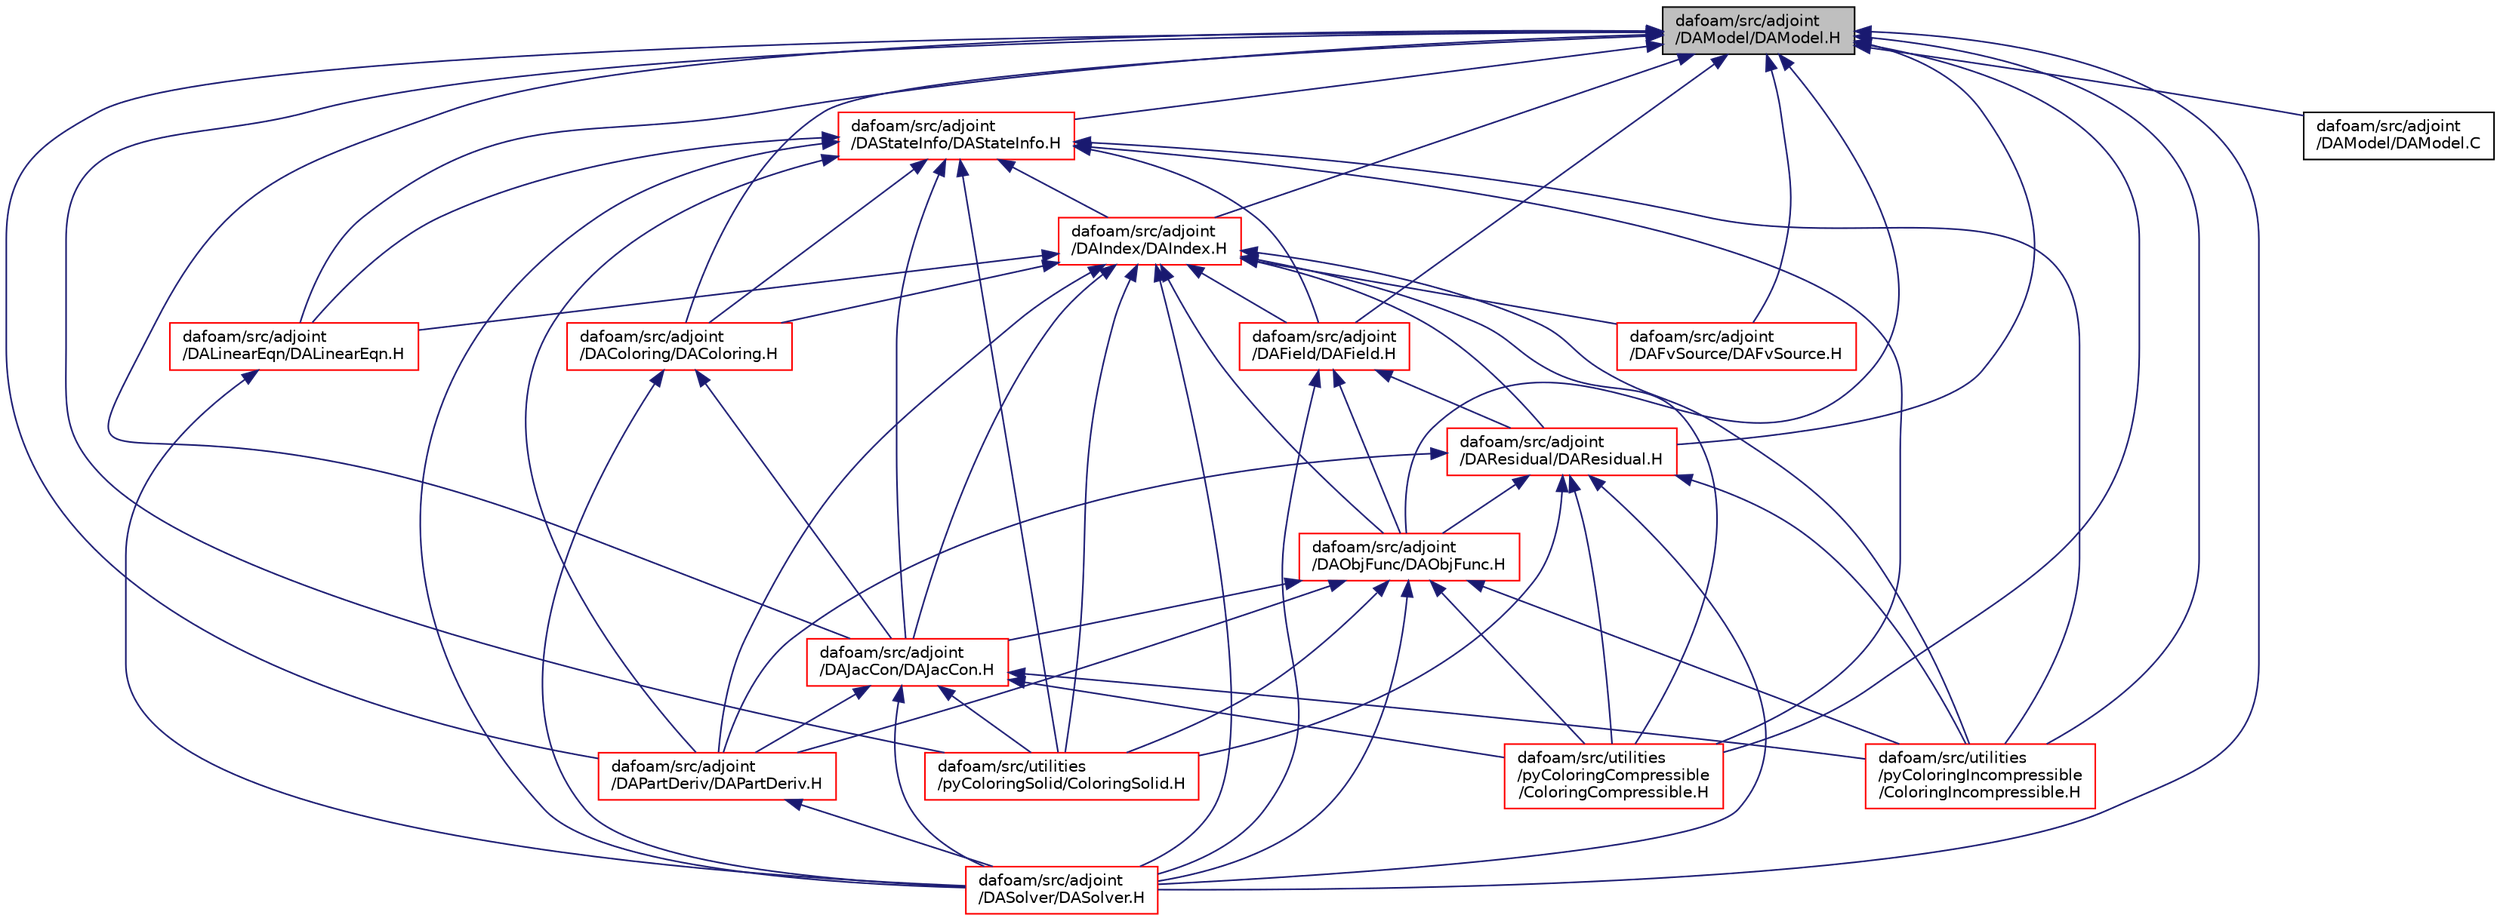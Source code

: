 digraph "dafoam/src/adjoint/DAModel/DAModel.H"
{
  bgcolor="transparent";
  edge [fontname="Helvetica",fontsize="10",labelfontname="Helvetica",labelfontsize="10"];
  node [fontname="Helvetica",fontsize="10",shape=record];
  Node21 [label="dafoam/src/adjoint\l/DAModel/DAModel.H",height=0.2,width=0.4,color="black", fillcolor="grey75", style="filled", fontcolor="black"];
  Node21 -> Node22 [dir="back",color="midnightblue",fontsize="10",style="solid",fontname="Helvetica"];
  Node22 [label="dafoam/src/adjoint\l/DAColoring/DAColoring.H",height=0.2,width=0.4,color="red",URL="$DAColoring_8H.html"];
  Node22 -> Node24 [dir="back",color="midnightblue",fontsize="10",style="solid",fontname="Helvetica"];
  Node24 [label="dafoam/src/adjoint\l/DAJacCon/DAJacCon.H",height=0.2,width=0.4,color="red",URL="$DAJacCon_8H.html"];
  Node24 -> Node32 [dir="back",color="midnightblue",fontsize="10",style="solid",fontname="Helvetica"];
  Node32 [label="dafoam/src/adjoint\l/DAPartDeriv/DAPartDeriv.H",height=0.2,width=0.4,color="red",URL="$DAPartDeriv_8H.html"];
  Node32 -> Node50 [dir="back",color="midnightblue",fontsize="10",style="solid",fontname="Helvetica"];
  Node50 [label="dafoam/src/adjoint\l/DASolver/DASolver.H",height=0.2,width=0.4,color="red",URL="$DASolver_8H.html"];
  Node24 -> Node50 [dir="back",color="midnightblue",fontsize="10",style="solid",fontname="Helvetica"];
  Node24 -> Node66 [dir="back",color="midnightblue",fontsize="10",style="solid",fontname="Helvetica"];
  Node66 [label="dafoam/src/utilities\l/pyColoringCompressible\l/ColoringCompressible.H",height=0.2,width=0.4,color="red",URL="$ColoringCompressible_8H.html"];
  Node24 -> Node68 [dir="back",color="midnightblue",fontsize="10",style="solid",fontname="Helvetica"];
  Node68 [label="dafoam/src/utilities\l/pyColoringIncompressible\l/ColoringIncompressible.H",height=0.2,width=0.4,color="red",URL="$ColoringIncompressible_8H.html"];
  Node24 -> Node70 [dir="back",color="midnightblue",fontsize="10",style="solid",fontname="Helvetica"];
  Node70 [label="dafoam/src/utilities\l/pyColoringSolid/ColoringSolid.H",height=0.2,width=0.4,color="red",URL="$ColoringSolid_8H.html"];
  Node22 -> Node50 [dir="back",color="midnightblue",fontsize="10",style="solid",fontname="Helvetica"];
  Node21 -> Node72 [dir="back",color="midnightblue",fontsize="10",style="solid",fontname="Helvetica"];
  Node72 [label="dafoam/src/adjoint\l/DAField/DAField.H",height=0.2,width=0.4,color="red",URL="$DAField_8H.html"];
  Node72 -> Node74 [dir="back",color="midnightblue",fontsize="10",style="solid",fontname="Helvetica"];
  Node74 [label="dafoam/src/adjoint\l/DAObjFunc/DAObjFunc.H",height=0.2,width=0.4,color="red",URL="$DAObjFunc_8H.html"];
  Node74 -> Node24 [dir="back",color="midnightblue",fontsize="10",style="solid",fontname="Helvetica"];
  Node74 -> Node32 [dir="back",color="midnightblue",fontsize="10",style="solid",fontname="Helvetica"];
  Node74 -> Node50 [dir="back",color="midnightblue",fontsize="10",style="solid",fontname="Helvetica"];
  Node74 -> Node66 [dir="back",color="midnightblue",fontsize="10",style="solid",fontname="Helvetica"];
  Node74 -> Node68 [dir="back",color="midnightblue",fontsize="10",style="solid",fontname="Helvetica"];
  Node74 -> Node70 [dir="back",color="midnightblue",fontsize="10",style="solid",fontname="Helvetica"];
  Node72 -> Node86 [dir="back",color="midnightblue",fontsize="10",style="solid",fontname="Helvetica"];
  Node86 [label="dafoam/src/adjoint\l/DAResidual/DAResidual.H",height=0.2,width=0.4,color="red",URL="$DAResidual_8H.html"];
  Node86 -> Node74 [dir="back",color="midnightblue",fontsize="10",style="solid",fontname="Helvetica"];
  Node86 -> Node32 [dir="back",color="midnightblue",fontsize="10",style="solid",fontname="Helvetica"];
  Node86 -> Node50 [dir="back",color="midnightblue",fontsize="10",style="solid",fontname="Helvetica"];
  Node86 -> Node66 [dir="back",color="midnightblue",fontsize="10",style="solid",fontname="Helvetica"];
  Node86 -> Node68 [dir="back",color="midnightblue",fontsize="10",style="solid",fontname="Helvetica"];
  Node86 -> Node70 [dir="back",color="midnightblue",fontsize="10",style="solid",fontname="Helvetica"];
  Node72 -> Node50 [dir="back",color="midnightblue",fontsize="10",style="solid",fontname="Helvetica"];
  Node21 -> Node100 [dir="back",color="midnightblue",fontsize="10",style="solid",fontname="Helvetica"];
  Node100 [label="dafoam/src/adjoint\l/DAFvSource/DAFvSource.H",height=0.2,width=0.4,color="red",URL="$DAFvSource_8H.html"];
  Node21 -> Node104 [dir="back",color="midnightblue",fontsize="10",style="solid",fontname="Helvetica"];
  Node104 [label="dafoam/src/adjoint\l/DAIndex/DAIndex.H",height=0.2,width=0.4,color="red",URL="$DAIndex_8H.html"];
  Node104 -> Node22 [dir="back",color="midnightblue",fontsize="10",style="solid",fontname="Helvetica"];
  Node104 -> Node72 [dir="back",color="midnightblue",fontsize="10",style="solid",fontname="Helvetica"];
  Node104 -> Node100 [dir="back",color="midnightblue",fontsize="10",style="solid",fontname="Helvetica"];
  Node104 -> Node24 [dir="back",color="midnightblue",fontsize="10",style="solid",fontname="Helvetica"];
  Node104 -> Node106 [dir="back",color="midnightblue",fontsize="10",style="solid",fontname="Helvetica"];
  Node106 [label="dafoam/src/adjoint\l/DALinearEqn/DALinearEqn.H",height=0.2,width=0.4,color="red",URL="$DALinearEqn_8H.html"];
  Node106 -> Node50 [dir="back",color="midnightblue",fontsize="10",style="solid",fontname="Helvetica"];
  Node104 -> Node74 [dir="back",color="midnightblue",fontsize="10",style="solid",fontname="Helvetica"];
  Node104 -> Node32 [dir="back",color="midnightblue",fontsize="10",style="solid",fontname="Helvetica"];
  Node104 -> Node86 [dir="back",color="midnightblue",fontsize="10",style="solid",fontname="Helvetica"];
  Node104 -> Node50 [dir="back",color="midnightblue",fontsize="10",style="solid",fontname="Helvetica"];
  Node104 -> Node66 [dir="back",color="midnightblue",fontsize="10",style="solid",fontname="Helvetica"];
  Node104 -> Node68 [dir="back",color="midnightblue",fontsize="10",style="solid",fontname="Helvetica"];
  Node104 -> Node70 [dir="back",color="midnightblue",fontsize="10",style="solid",fontname="Helvetica"];
  Node21 -> Node24 [dir="back",color="midnightblue",fontsize="10",style="solid",fontname="Helvetica"];
  Node21 -> Node106 [dir="back",color="midnightblue",fontsize="10",style="solid",fontname="Helvetica"];
  Node21 -> Node108 [dir="back",color="midnightblue",fontsize="10",style="solid",fontname="Helvetica"];
  Node108 [label="dafoam/src/adjoint\l/DAModel/DAModel.C",height=0.2,width=0.4,color="black",URL="$DAModel_8C.html"];
  Node21 -> Node74 [dir="back",color="midnightblue",fontsize="10",style="solid",fontname="Helvetica"];
  Node21 -> Node32 [dir="back",color="midnightblue",fontsize="10",style="solid",fontname="Helvetica"];
  Node21 -> Node86 [dir="back",color="midnightblue",fontsize="10",style="solid",fontname="Helvetica"];
  Node21 -> Node50 [dir="back",color="midnightblue",fontsize="10",style="solid",fontname="Helvetica"];
  Node21 -> Node109 [dir="back",color="midnightblue",fontsize="10",style="solid",fontname="Helvetica"];
  Node109 [label="dafoam/src/adjoint\l/DAStateInfo/DAStateInfo.H",height=0.2,width=0.4,color="red",URL="$DAStateInfo_8H.html"];
  Node109 -> Node22 [dir="back",color="midnightblue",fontsize="10",style="solid",fontname="Helvetica"];
  Node109 -> Node72 [dir="back",color="midnightblue",fontsize="10",style="solid",fontname="Helvetica"];
  Node109 -> Node104 [dir="back",color="midnightblue",fontsize="10",style="solid",fontname="Helvetica"];
  Node109 -> Node24 [dir="back",color="midnightblue",fontsize="10",style="solid",fontname="Helvetica"];
  Node109 -> Node106 [dir="back",color="midnightblue",fontsize="10",style="solid",fontname="Helvetica"];
  Node109 -> Node32 [dir="back",color="midnightblue",fontsize="10",style="solid",fontname="Helvetica"];
  Node109 -> Node50 [dir="back",color="midnightblue",fontsize="10",style="solid",fontname="Helvetica"];
  Node109 -> Node66 [dir="back",color="midnightblue",fontsize="10",style="solid",fontname="Helvetica"];
  Node109 -> Node68 [dir="back",color="midnightblue",fontsize="10",style="solid",fontname="Helvetica"];
  Node109 -> Node70 [dir="back",color="midnightblue",fontsize="10",style="solid",fontname="Helvetica"];
  Node21 -> Node66 [dir="back",color="midnightblue",fontsize="10",style="solid",fontname="Helvetica"];
  Node21 -> Node68 [dir="back",color="midnightblue",fontsize="10",style="solid",fontname="Helvetica"];
  Node21 -> Node70 [dir="back",color="midnightblue",fontsize="10",style="solid",fontname="Helvetica"];
}
